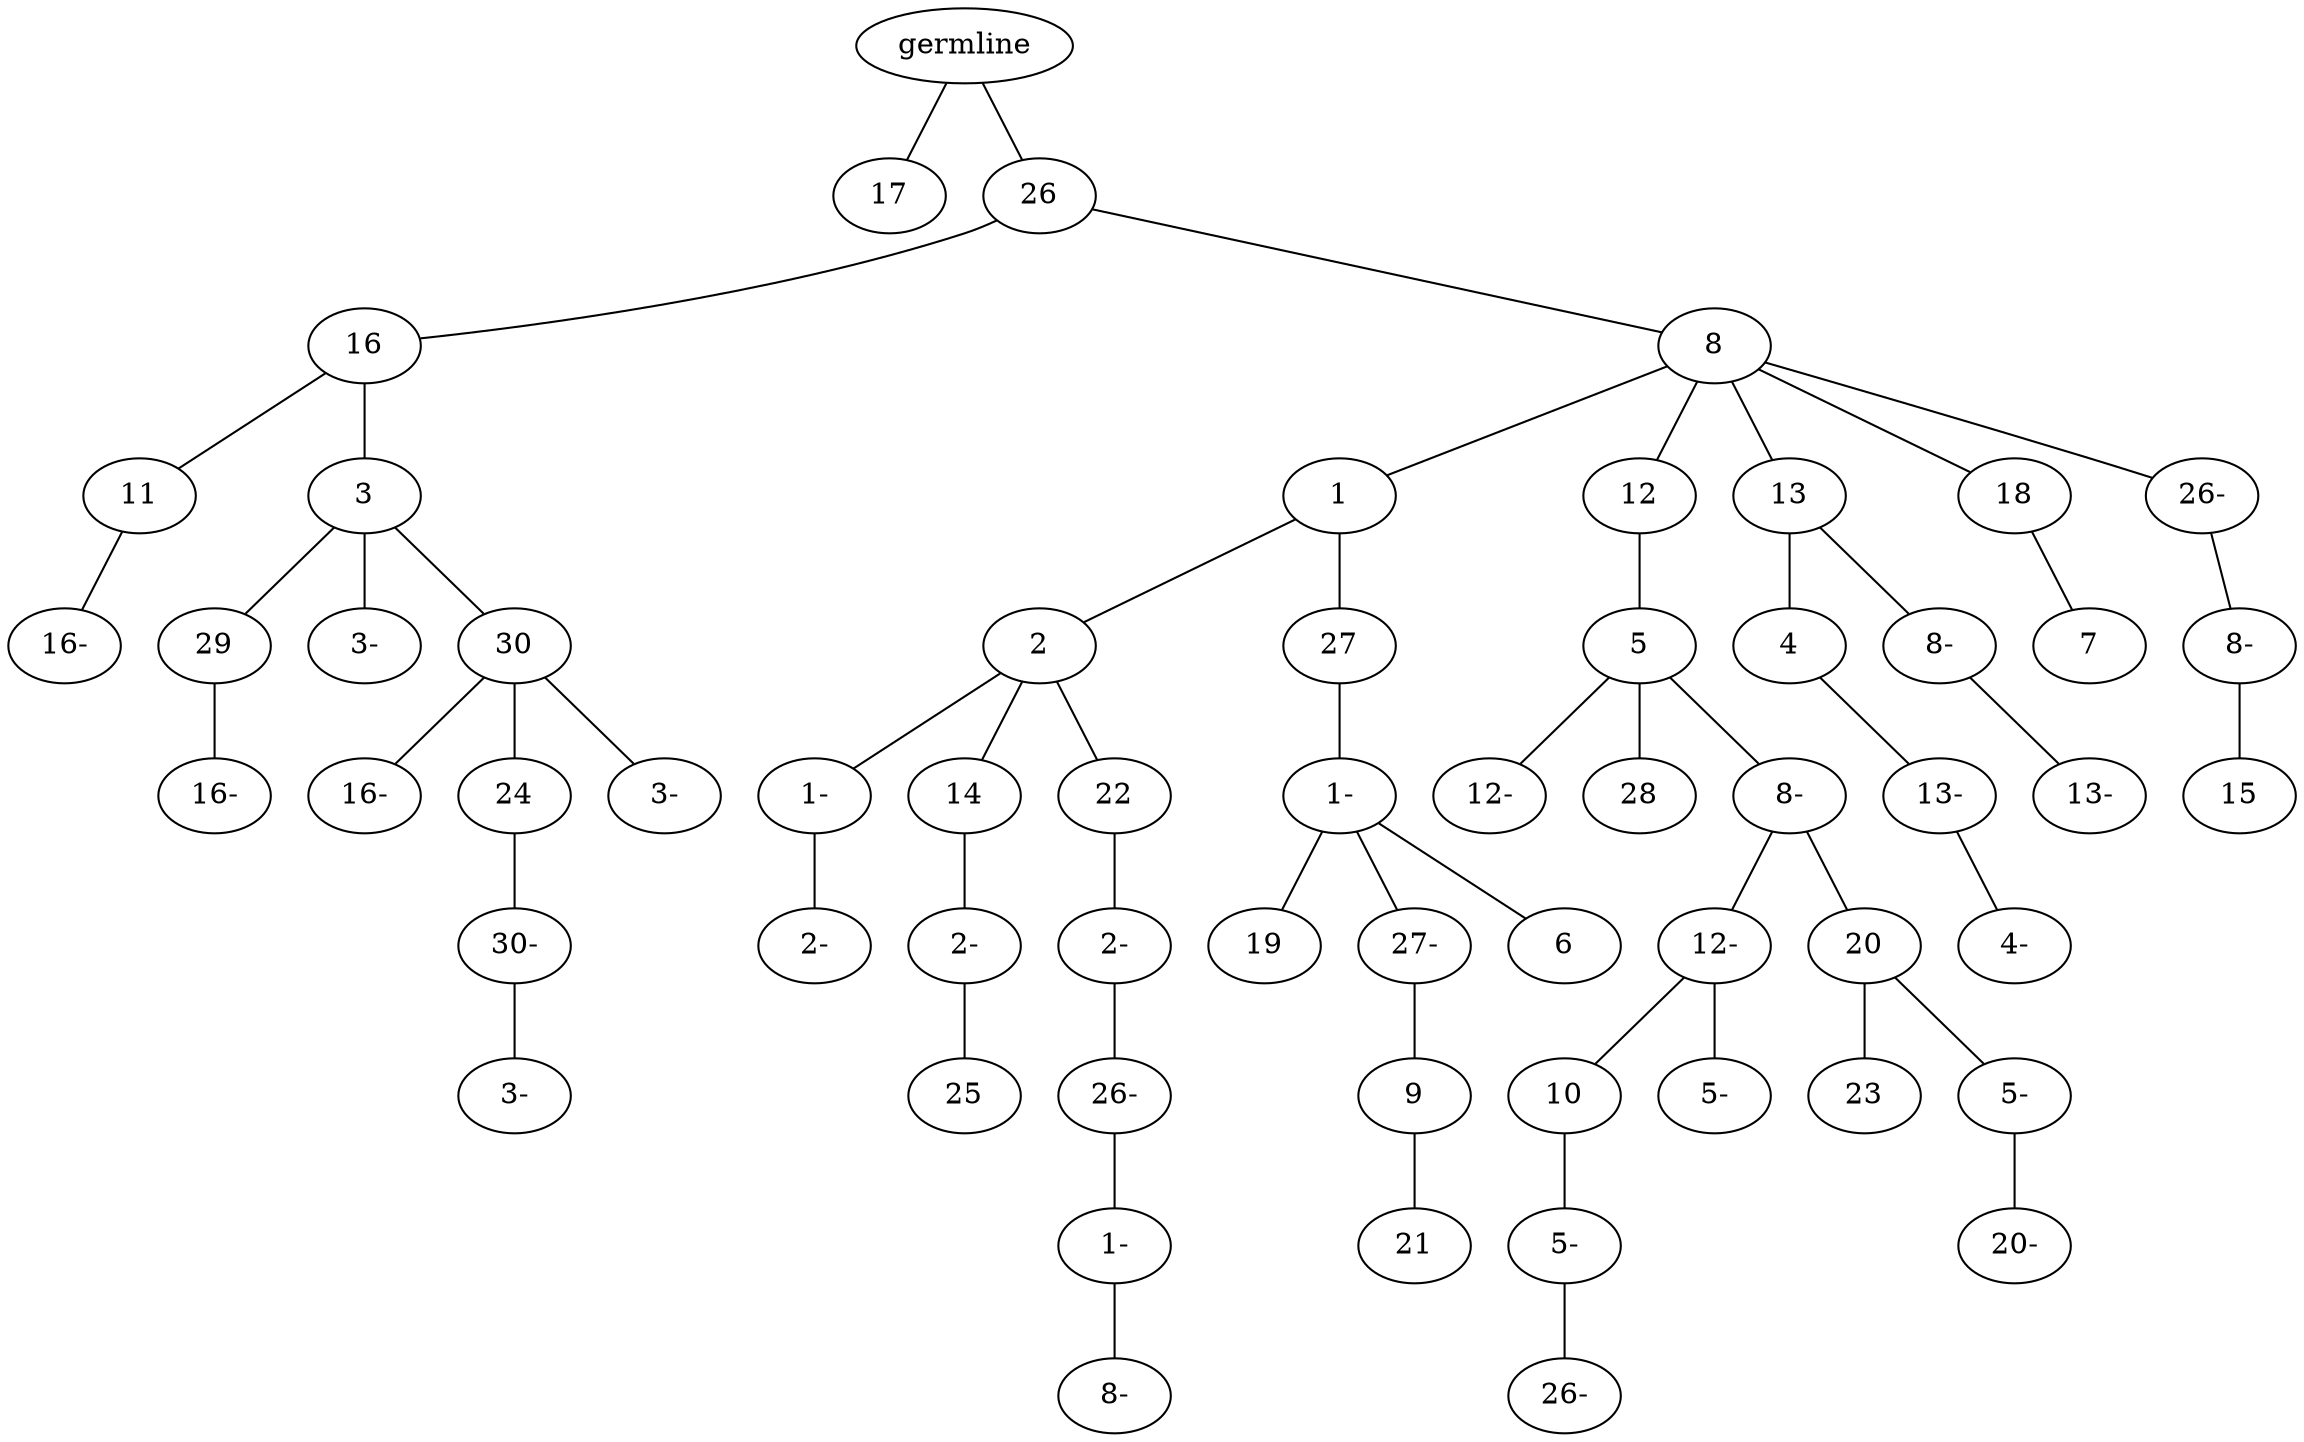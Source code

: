 graph tree {
    "139627600242048" [label="germline"];
    "139627600353456" [label="17"];
    "139627600352640" [label="26"];
    "139627600297312" [label="16"];
    "139627599790144" [label="11"];
    "139627599790192" [label="16-"];
    "139627599790384" [label="3"];
    "139627599790864" [label="29"];
    "139627599793216" [label="16-"];
    "139627599790912" [label="3-"];
    "139627599791248" [label="30"];
    "139627599791584" [label="16-"];
    "139627599791200" [label="24"];
    "139627599792016" [label="30-"];
    "139627599792208" [label="3-"];
    "139627599791440" [label="3-"];
    "139627600294720" [label="8"];
    "139627599792976" [label="1"];
    "139627599791152" [label="2"];
    "139627599791488" [label="1-"];
    "139627599792352" [label="2-"];
    "139627599792112" [label="14"];
    "139627599792640" [label="2-"];
    "139627599792832" [label="25"];
    "139627599792688" [label="22"];
    "139627599793792" [label="2-"];
    "139627599793552" [label="26-"];
    "139627599793696" [label="1-"];
    "139627600243536" [label="8-"];
    "139627599791056" [label="27"];
    "139627599793840" [label="1-"];
    "139627599793408" [label="19"];
    "139627599793984" [label="27-"];
    "139627599793072" [label="9"];
    "139627599810816" [label="21"];
    "139627599793504" [label="6"];
    "139627599791392" [label="12"];
    "139627599794080" [label="5"];
    "139627599793648" [label="12-"];
    "139627599793600" [label="28"];
    "139627599793120" [label="8-"];
    "139627599811392" [label="12-"];
    "139627599811152" [label="10"];
    "139627599811728" [label="5-"];
    "139627599812016" [label="26-"];
    "139627599811056" [label="5-"];
    "139627599811200" [label="20"];
    "139627599811296" [label="23"];
    "139627599812256" [label="5-"];
    "139627599812304" [label="20-"];
    "139627599791536" [label="13"];
    "139627599794032" [label="4"];
    "139627599811488" [label="13-"];
    "139627599811968" [label="4-"];
    "139627599793456" [label="8-"];
    "139627599812880" [label="13-"];
    "139627599791872" [label="18"];
    "139627599812640" [label="7"];
    "139627599792736" [label="26-"];
    "139627599813120" [label="8-"];
    "139627599811536" [label="15"];
    "139627600242048" -- "139627600353456";
    "139627600242048" -- "139627600352640";
    "139627600352640" -- "139627600297312";
    "139627600352640" -- "139627600294720";
    "139627600297312" -- "139627599790144";
    "139627600297312" -- "139627599790384";
    "139627599790144" -- "139627599790192";
    "139627599790384" -- "139627599790864";
    "139627599790384" -- "139627599790912";
    "139627599790384" -- "139627599791248";
    "139627599790864" -- "139627599793216";
    "139627599791248" -- "139627599791584";
    "139627599791248" -- "139627599791200";
    "139627599791248" -- "139627599791440";
    "139627599791200" -- "139627599792016";
    "139627599792016" -- "139627599792208";
    "139627600294720" -- "139627599792976";
    "139627600294720" -- "139627599791392";
    "139627600294720" -- "139627599791536";
    "139627600294720" -- "139627599791872";
    "139627600294720" -- "139627599792736";
    "139627599792976" -- "139627599791152";
    "139627599792976" -- "139627599791056";
    "139627599791152" -- "139627599791488";
    "139627599791152" -- "139627599792112";
    "139627599791152" -- "139627599792688";
    "139627599791488" -- "139627599792352";
    "139627599792112" -- "139627599792640";
    "139627599792640" -- "139627599792832";
    "139627599792688" -- "139627599793792";
    "139627599793792" -- "139627599793552";
    "139627599793552" -- "139627599793696";
    "139627599793696" -- "139627600243536";
    "139627599791056" -- "139627599793840";
    "139627599793840" -- "139627599793408";
    "139627599793840" -- "139627599793984";
    "139627599793840" -- "139627599793504";
    "139627599793984" -- "139627599793072";
    "139627599793072" -- "139627599810816";
    "139627599791392" -- "139627599794080";
    "139627599794080" -- "139627599793648";
    "139627599794080" -- "139627599793600";
    "139627599794080" -- "139627599793120";
    "139627599793120" -- "139627599811392";
    "139627599793120" -- "139627599811200";
    "139627599811392" -- "139627599811152";
    "139627599811392" -- "139627599811056";
    "139627599811152" -- "139627599811728";
    "139627599811728" -- "139627599812016";
    "139627599811200" -- "139627599811296";
    "139627599811200" -- "139627599812256";
    "139627599812256" -- "139627599812304";
    "139627599791536" -- "139627599794032";
    "139627599791536" -- "139627599793456";
    "139627599794032" -- "139627599811488";
    "139627599811488" -- "139627599811968";
    "139627599793456" -- "139627599812880";
    "139627599791872" -- "139627599812640";
    "139627599792736" -- "139627599813120";
    "139627599813120" -- "139627599811536";
}
